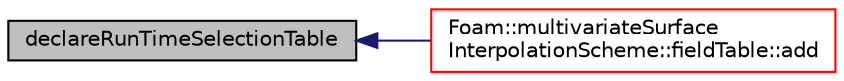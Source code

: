 digraph "declareRunTimeSelectionTable"
{
  bgcolor="transparent";
  edge [fontname="Helvetica",fontsize="10",labelfontname="Helvetica",labelfontsize="10"];
  node [fontname="Helvetica",fontsize="10",shape=record];
  rankdir="LR";
  Node1 [label="declareRunTimeSelectionTable",height=0.2,width=0.4,color="black", fillcolor="grey75", style="filled", fontcolor="black"];
  Node1 -> Node2 [dir="back",color="midnightblue",fontsize="10",style="solid",fontname="Helvetica"];
  Node2 [label="Foam::multivariateSurface\lInterpolationScheme::fieldTable::add",height=0.2,width=0.4,color="red",URL="$a00783.html#aacc7219ba767f127a3ceb7f18043e63f"];
}
